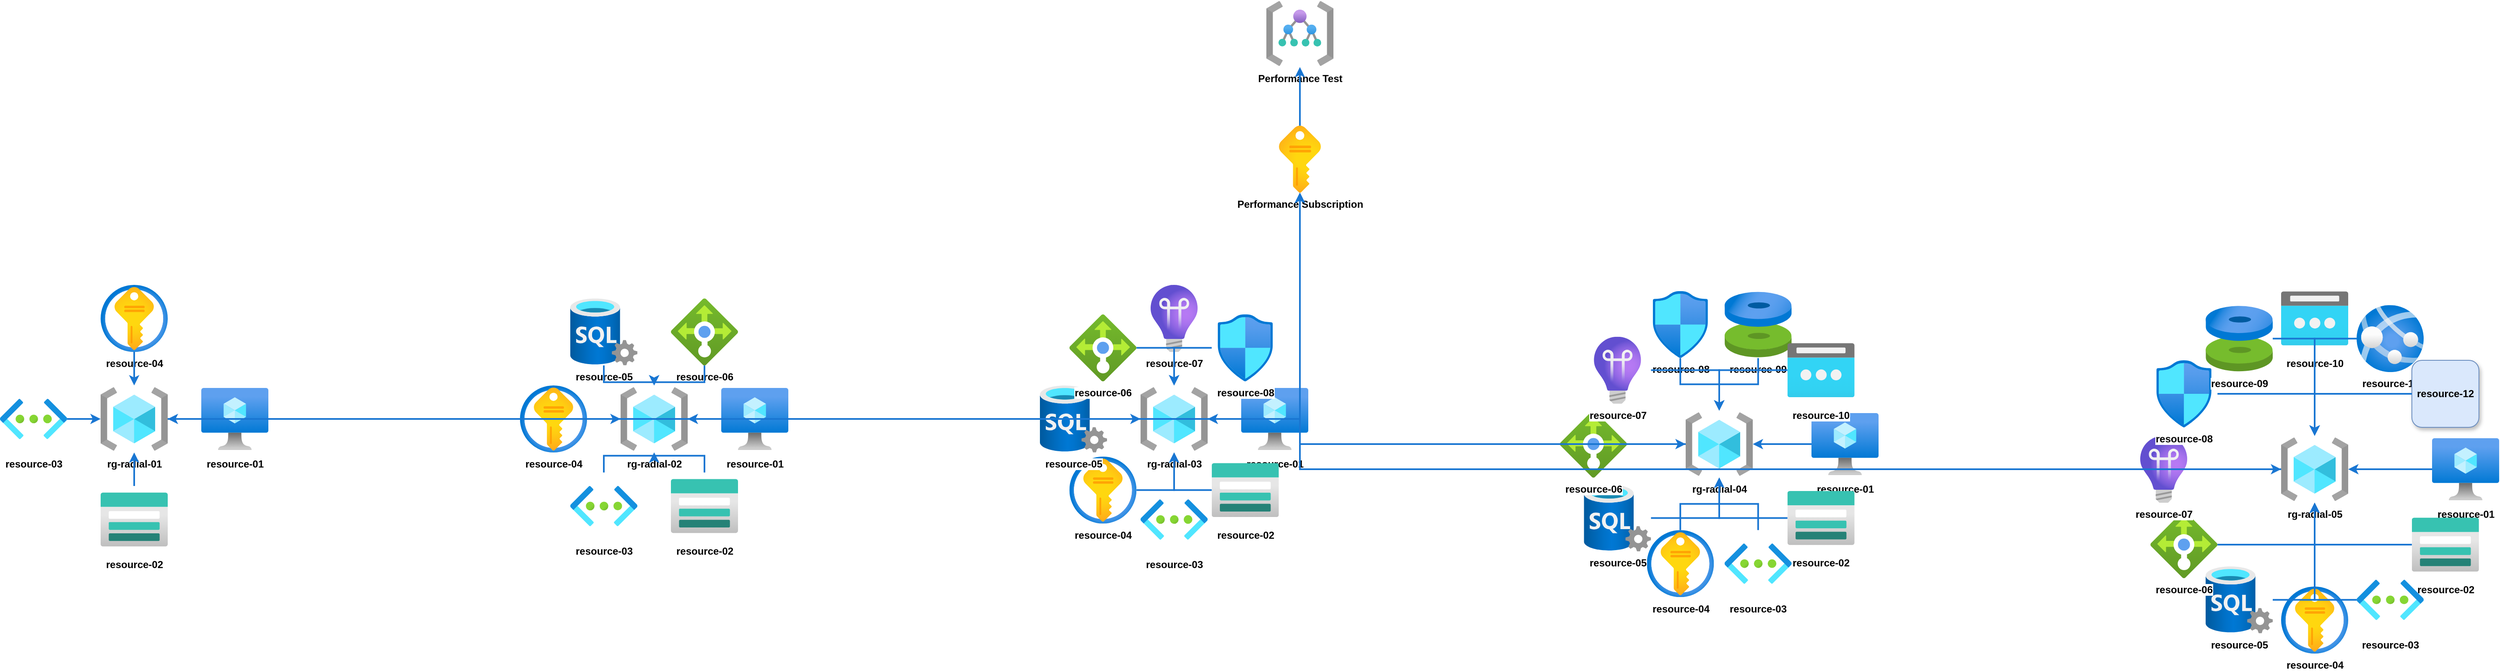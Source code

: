 <?xml version="1.0" ?>
<mxfile>
  <diagram id="main-diagram" name="Azure Infrastructure">
    <mxGraphModel dx="2500" dy="2000" grid="1" gridSize="10" guides="1" tooltips="1" connect="1" arrows="1" fold="1" page="1" pageScale="1" pageWidth="4681" pageHeight="3300">
      <root>
        <mxCell id="0"/>
        <mxCell id="1" parent="0"/>
        <mxCell id="node-0" style="image;aspect=fixed;html=1;points=[];align=center;fontSize=12;image=img/lib/azure2/general/Management_Groups.svg" parent="1" vertex="1">
          <mxGeometry x="1670" y="100" width="80" height="80" as="geometry"/>
          <object label="&lt;b&gt;Performance Test&lt;/b&gt;" as="value" type="Microsoft.Management/managementGroups"/>
        </mxCell>
        <mxCell id="node-1" style="image;aspect=fixed;html=1;points=[];align=center;fontSize=12;image=img/lib/azure2/general/Subscriptions.svg" parent="1" vertex="1">
          <mxGeometry x="1670" y="250" width="80" height="80" as="geometry"/>
          <object label="&lt;b&gt;Performance Subscription&lt;/b&gt;" as="value" type="Microsoft.Resources/subscriptions"/>
        </mxCell>
        <mxCell id="node-2" style="image;aspect=fixed;html=1;points=[];align=center;fontSize=12;image=img/lib/azure2/general/Resource_Groups.svg" parent="1" vertex="1">
          <mxGeometry x="280" y="560" width="80" height="80" as="geometry"/>
          <object label="&lt;b&gt;rg-radial-01&lt;/b&gt;" as="value" type="Microsoft.Resources/subscriptions/resourceGroups"/>
        </mxCell>
        <mxCell id="node-3" style="image;aspect=fixed;html=1;points=[];align=center;fontSize=12;image=img/lib/azure2/compute/Virtual_Machine.svg" parent="1" vertex="1">
          <mxGeometry x="400.0" y="560.0" width="80" height="80" as="geometry"/>
          <object label="&lt;b&gt;resource-01&lt;/b&gt;" as="value" type="Microsoft.Compute/virtualMachines"/>
        </mxCell>
        <mxCell id="node-4" style="image;aspect=fixed;html=1;points=[];align=center;fontSize=12;image=img/lib/azure2/storage/Storage_Accounts.svg" parent="1" vertex="1">
          <mxGeometry x="280.0" y="680.0" width="80" height="80" as="geometry"/>
          <object label="&lt;b&gt;resource-02&lt;/b&gt;" as="value" type="Microsoft.Storage/storageAccounts"/>
        </mxCell>
        <mxCell id="node-5" style="image;aspect=fixed;html=1;points=[];align=center;fontSize=12;image=img/lib/azure2/networking/Virtual_Networks.svg" parent="1" vertex="1">
          <mxGeometry x="160.0" y="560.0" width="80" height="80" as="geometry"/>
          <object label="&lt;b&gt;resource-03&lt;/b&gt;" as="value" type="Microsoft.Network/virtualNetworks"/>
        </mxCell>
        <mxCell id="node-6" style="image;aspect=fixed;html=1;points=[];align=center;fontSize=12;image=img/lib/azure2/security/Key_Vaults.svg" parent="1" vertex="1">
          <mxGeometry x="280.0" y="440.0" width="80" height="80" as="geometry"/>
          <object label="&lt;b&gt;resource-04&lt;/b&gt;" as="value" type="Microsoft.KeyVault/vaults"/>
        </mxCell>
        <mxCell id="node-7" style="image;aspect=fixed;html=1;points=[];align=center;fontSize=12;image=img/lib/azure2/general/Resource_Groups.svg" parent="1" vertex="1">
          <mxGeometry x="900" y="560" width="80" height="80" as="geometry"/>
          <object label="&lt;b&gt;rg-radial-02&lt;/b&gt;" as="value" type="Microsoft.Resources/subscriptions/resourceGroups"/>
        </mxCell>
        <mxCell id="node-8" style="image;aspect=fixed;html=1;points=[];align=center;fontSize=12;image=img/lib/azure2/compute/Virtual_Machine.svg" parent="1" vertex="1">
          <mxGeometry x="1020.0" y="560.0" width="80" height="80" as="geometry"/>
          <object label="&lt;b&gt;resource-01&lt;/b&gt;" as="value" type="Microsoft.Compute/virtualMachines"/>
        </mxCell>
        <mxCell id="node-9" style="image;aspect=fixed;html=1;points=[];align=center;fontSize=12;image=img/lib/azure2/storage/Storage_Accounts.svg" parent="1" vertex="1">
          <mxGeometry x="960.0" y="663.923" width="80" height="80" as="geometry"/>
          <object label="&lt;b&gt;resource-02&lt;/b&gt;" as="value" type="Microsoft.Storage/storageAccounts"/>
        </mxCell>
        <mxCell id="node-10" style="image;aspect=fixed;html=1;points=[];align=center;fontSize=12;image=img/lib/azure2/networking/Virtual_Networks.svg" parent="1" vertex="1">
          <mxGeometry x="840.0" y="663.923" width="80" height="80" as="geometry"/>
          <object label="&lt;b&gt;resource-03&lt;/b&gt;" as="value" type="Microsoft.Network/virtualNetworks"/>
        </mxCell>
        <mxCell id="node-11" style="image;aspect=fixed;html=1;points=[];align=center;fontSize=12;image=img/lib/azure2/security/Key_Vaults.svg" parent="1" vertex="1">
          <mxGeometry x="780.0" y="560.0" width="80" height="80" as="geometry"/>
          <object label="&lt;b&gt;resource-04&lt;/b&gt;" as="value" type="Microsoft.KeyVault/vaults"/>
        </mxCell>
        <mxCell id="node-12" style="image;aspect=fixed;html=1;points=[];align=center;fontSize=12;image=img/lib/azure2/databases/SQL_Server.svg" parent="1" vertex="1">
          <mxGeometry x="840.0" y="456.077" width="80" height="80" as="geometry"/>
          <object label="&lt;b&gt;resource-05&lt;/b&gt;" as="value" type="Microsoft.Sql/servers"/>
        </mxCell>
        <mxCell id="node-13" style="image;aspect=fixed;html=1;points=[];align=center;fontSize=12;image=img/lib/azure2/networking/Load_Balancers.svg" parent="1" vertex="1">
          <mxGeometry x="960.0" y="456.077" width="80" height="80" as="geometry"/>
          <object label="&lt;b&gt;resource-06&lt;/b&gt;" as="value" type="Microsoft.Network/loadBalancers"/>
        </mxCell>
        <mxCell id="node-14" style="image;aspect=fixed;html=1;points=[];align=center;fontSize=12;image=img/lib/azure2/general/Resource_Groups.svg" parent="1" vertex="1">
          <mxGeometry x="1520" y="560" width="80" height="80" as="geometry"/>
          <object label="&lt;b&gt;rg-radial-03&lt;/b&gt;" as="value" type="Microsoft.Resources/subscriptions/resourceGroups"/>
        </mxCell>
        <mxCell id="node-15" style="image;aspect=fixed;html=1;points=[];align=center;fontSize=12;image=img/lib/azure2/compute/Virtual_Machine.svg" parent="1" vertex="1">
          <mxGeometry x="1640.0" y="560.0" width="80" height="80" as="geometry"/>
          <object label="&lt;b&gt;resource-01&lt;/b&gt;" as="value" type="Microsoft.Compute/virtualMachines"/>
        </mxCell>
        <mxCell id="node-16" style="image;aspect=fixed;html=1;points=[];align=center;fontSize=12;image=img/lib/azure2/storage/Storage_Accounts.svg" parent="1" vertex="1">
          <mxGeometry x="1604.853" y="644.853" width="80" height="80" as="geometry"/>
          <object label="&lt;b&gt;resource-02&lt;/b&gt;" as="value" type="Microsoft.Storage/storageAccounts"/>
        </mxCell>
        <mxCell id="node-17" style="image;aspect=fixed;html=1;points=[];align=center;fontSize=12;image=img/lib/azure2/networking/Virtual_Networks.svg" parent="1" vertex="1">
          <mxGeometry x="1520.0" y="680.0" width="80" height="80" as="geometry"/>
          <object label="&lt;b&gt;resource-03&lt;/b&gt;" as="value" type="Microsoft.Network/virtualNetworks"/>
        </mxCell>
        <mxCell id="node-18" style="image;aspect=fixed;html=1;points=[];align=center;fontSize=12;image=img/lib/azure2/security/Key_Vaults.svg" parent="1" vertex="1">
          <mxGeometry x="1435.147" y="644.853" width="80" height="80" as="geometry"/>
          <object label="&lt;b&gt;resource-04&lt;/b&gt;" as="value" type="Microsoft.KeyVault/vaults"/>
        </mxCell>
        <mxCell id="node-19" style="image;aspect=fixed;html=1;points=[];align=center;fontSize=12;image=img/lib/azure2/databases/SQL_Server.svg" parent="1" vertex="1">
          <mxGeometry x="1400.0" y="560.0" width="80" height="80" as="geometry"/>
          <object label="&lt;b&gt;resource-05&lt;/b&gt;" as="value" type="Microsoft.Sql/servers"/>
        </mxCell>
        <mxCell id="node-20" style="image;aspect=fixed;html=1;points=[];align=center;fontSize=12;image=img/lib/azure2/networking/Load_Balancers.svg" parent="1" vertex="1">
          <mxGeometry x="1435.147" y="475.147" width="80" height="80" as="geometry"/>
          <object label="&lt;b&gt;resource-06&lt;/b&gt;" as="value" type="Microsoft.Network/loadBalancers"/>
        </mxCell>
        <mxCell id="node-21" style="image;aspect=fixed;html=1;points=[];align=center;fontSize=12;image=img/lib/azure2/management_governance/Application_Insights.svg" parent="1" vertex="1">
          <mxGeometry x="1520.0" y="440.0" width="80" height="80" as="geometry"/>
          <object label="&lt;b&gt;resource-07&lt;/b&gt;" as="value" type="Microsoft.Insights/components"/>
        </mxCell>
        <mxCell id="node-22" style="image;aspect=fixed;html=1;points=[];align=center;fontSize=12;image=img/lib/azure2/networking/Network_Security_Groups.svg" parent="1" vertex="1">
          <mxGeometry x="1604.853" y="475.147" width="80" height="80" as="geometry"/>
          <object label="&lt;b&gt;resource-08&lt;/b&gt;" as="value" type="Microsoft.Network/networkSecurityGroups"/>
        </mxCell>
        <mxCell id="node-23" style="image;aspect=fixed;html=1;points=[];align=center;fontSize=12;image=img/lib/azure2/general/Resource_Groups.svg" parent="1" vertex="1">
          <mxGeometry x="2170" y="590" width="80" height="80" as="geometry"/>
          <object label="&lt;b&gt;rg-radial-04&lt;/b&gt;" as="value" type="Microsoft.Resources/subscriptions/resourceGroups"/>
        </mxCell>
        <mxCell id="node-24" style="image;aspect=fixed;html=1;points=[];align=center;fontSize=12;image=img/lib/azure2/compute/Virtual_Machine.svg" parent="1" vertex="1">
          <mxGeometry x="2320.0" y="590.0" width="80" height="80" as="geometry"/>
          <object label="&lt;b&gt;resource-01&lt;/b&gt;" as="value" type="Microsoft.Compute/virtualMachines"/>
        </mxCell>
        <mxCell id="node-25" style="image;aspect=fixed;html=1;points=[];align=center;fontSize=12;image=img/lib/azure2/storage/Storage_Accounts.svg" parent="1" vertex="1">
          <mxGeometry x="2291.353" y="678.168" width="80" height="80" as="geometry"/>
          <object label="&lt;b&gt;resource-02&lt;/b&gt;" as="value" type="Microsoft.Storage/storageAccounts"/>
        </mxCell>
        <mxCell id="node-26" style="image;aspect=fixed;html=1;points=[];align=center;fontSize=12;image=img/lib/azure2/networking/Virtual_Networks.svg" parent="1" vertex="1">
          <mxGeometry x="2216.353" y="732.658" width="80" height="80" as="geometry"/>
          <object label="&lt;b&gt;resource-03&lt;/b&gt;" as="value" type="Microsoft.Network/virtualNetworks"/>
        </mxCell>
        <mxCell id="node-27" style="image;aspect=fixed;html=1;points=[];align=center;fontSize=12;image=img/lib/azure2/security/Key_Vaults.svg" parent="1" vertex="1">
          <mxGeometry x="2123.647" y="732.658" width="80" height="80" as="geometry"/>
          <object label="&lt;b&gt;resource-04&lt;/b&gt;" as="value" type="Microsoft.KeyVault/vaults"/>
        </mxCell>
        <mxCell id="node-28" style="image;aspect=fixed;html=1;points=[];align=center;fontSize=12;image=img/lib/azure2/databases/SQL_Server.svg" parent="1" vertex="1">
          <mxGeometry x="2048.647" y="678.168" width="80" height="80" as="geometry"/>
          <object label="&lt;b&gt;resource-05&lt;/b&gt;" as="value" type="Microsoft.Sql/servers"/>
        </mxCell>
        <mxCell id="node-29" style="image;aspect=fixed;html=1;points=[];align=center;fontSize=12;image=img/lib/azure2/networking/Load_Balancers.svg" parent="1" vertex="1">
          <mxGeometry x="2020.0" y="590.0" width="80" height="80" as="geometry"/>
          <object label="&lt;b&gt;resource-06&lt;/b&gt;" as="value" type="Microsoft.Network/loadBalancers"/>
        </mxCell>
        <mxCell id="node-30" style="image;aspect=fixed;html=1;points=[];align=center;fontSize=12;image=img/lib/azure2/management_governance/Application_Insights.svg" parent="1" vertex="1">
          <mxGeometry x="2048.647" y="501.832" width="80" height="80" as="geometry"/>
          <object label="&lt;b&gt;resource-07&lt;/b&gt;" as="value" type="Microsoft.Insights/components"/>
        </mxCell>
        <mxCell id="node-31" style="image;aspect=fixed;html=1;points=[];align=center;fontSize=12;image=img/lib/azure2/networking/Network_Security_Groups.svg" parent="1" vertex="1">
          <mxGeometry x="2123.647" y="447.342" width="80" height="80" as="geometry"/>
          <object label="&lt;b&gt;resource-08&lt;/b&gt;" as="value" type="Microsoft.Network/networkSecurityGroups"/>
        </mxCell>
        <mxCell id="node-32" style="image;aspect=fixed;html=1;points=[];align=center;fontSize=12;image=img/lib/azure2/compute/Disks.svg" parent="1" vertex="1">
          <mxGeometry x="2216.353" y="447.342" width="80" height="80" as="geometry"/>
          <object label="&lt;b&gt;resource-09&lt;/b&gt;" as="value" type="Microsoft.Compute/disks"/>
        </mxCell>
        <mxCell id="node-33" style="image;aspect=fixed;html=1;points=[];align=center;fontSize=12;image=img/lib/azure2/networking/Public_IP_Addresses.svg" parent="1" vertex="1">
          <mxGeometry x="2291.353" y="501.832" width="80" height="80" as="geometry"/>
          <object label="&lt;b&gt;resource-10&lt;/b&gt;" as="value" type="Microsoft.Network/publicIPAddresses"/>
        </mxCell>
        <mxCell id="node-34" style="image;aspect=fixed;html=1;points=[];align=center;fontSize=12;image=img/lib/azure2/general/Resource_Groups.svg" parent="1" vertex="1">
          <mxGeometry x="2880" y="620" width="80" height="80" as="geometry"/>
          <object label="&lt;b&gt;rg-radial-05&lt;/b&gt;" as="value" type="Microsoft.Resources/subscriptions/resourceGroups"/>
        </mxCell>
        <mxCell id="node-35" style="image;aspect=fixed;html=1;points=[];align=center;fontSize=12;image=img/lib/azure2/compute/Virtual_Machine.svg" parent="1" vertex="1">
          <mxGeometry x="3060.0" y="620.0" width="80" height="80" as="geometry"/>
          <object label="&lt;b&gt;resource-01&lt;/b&gt;" as="value" type="Microsoft.Compute/virtualMachines"/>
        </mxCell>
        <mxCell id="node-36" style="image;aspect=fixed;html=1;points=[];align=center;fontSize=12;image=img/lib/azure2/storage/Storage_Accounts.svg" parent="1" vertex="1">
          <mxGeometry x="3035.885" y="710.0" width="80" height="80" as="geometry"/>
          <object label="&lt;b&gt;resource-02&lt;/b&gt;" as="value" type="Microsoft.Storage/storageAccounts"/>
        </mxCell>
        <mxCell id="node-37" style="image;aspect=fixed;html=1;points=[];align=center;fontSize=12;image=img/lib/azure2/networking/Virtual_Networks.svg" parent="1" vertex="1">
          <mxGeometry x="2970.0" y="775.885" width="80" height="80" as="geometry"/>
          <object label="&lt;b&gt;resource-03&lt;/b&gt;" as="value" type="Microsoft.Network/virtualNetworks"/>
        </mxCell>
        <mxCell id="node-38" style="image;aspect=fixed;html=1;points=[];align=center;fontSize=12;image=img/lib/azure2/security/Key_Vaults.svg" parent="1" vertex="1">
          <mxGeometry x="2880.0" y="800.0" width="80" height="80" as="geometry"/>
          <object label="&lt;b&gt;resource-04&lt;/b&gt;" as="value" type="Microsoft.KeyVault/vaults"/>
        </mxCell>
        <mxCell id="node-39" style="image;aspect=fixed;html=1;points=[];align=center;fontSize=12;image=img/lib/azure2/databases/SQL_Server.svg" parent="1" vertex="1">
          <mxGeometry x="2790.0" y="775.885" width="80" height="80" as="geometry"/>
          <object label="&lt;b&gt;resource-05&lt;/b&gt;" as="value" type="Microsoft.Sql/servers"/>
        </mxCell>
        <mxCell id="node-40" style="image;aspect=fixed;html=1;points=[];align=center;fontSize=12;image=img/lib/azure2/networking/Load_Balancers.svg" parent="1" vertex="1">
          <mxGeometry x="2724.115" y="710.0" width="80" height="80" as="geometry"/>
          <object label="&lt;b&gt;resource-06&lt;/b&gt;" as="value" type="Microsoft.Network/loadBalancers"/>
        </mxCell>
        <mxCell id="node-41" style="image;aspect=fixed;html=1;points=[];align=center;fontSize=12;image=img/lib/azure2/management_governance/Application_Insights.svg" parent="1" vertex="1">
          <mxGeometry x="2700.0" y="620.0" width="80" height="80" as="geometry"/>
          <object label="&lt;b&gt;resource-07&lt;/b&gt;" as="value" type="Microsoft.Insights/components"/>
        </mxCell>
        <mxCell id="node-42" style="image;aspect=fixed;html=1;points=[];align=center;fontSize=12;image=img/lib/azure2/networking/Network_Security_Groups.svg" parent="1" vertex="1">
          <mxGeometry x="2724.115" y="530.0" width="80" height="80" as="geometry"/>
          <object label="&lt;b&gt;resource-08&lt;/b&gt;" as="value" type="Microsoft.Network/networkSecurityGroups"/>
        </mxCell>
        <mxCell id="node-43" style="image;aspect=fixed;html=1;points=[];align=center;fontSize=12;image=img/lib/azure2/compute/Disks.svg" parent="1" vertex="1">
          <mxGeometry x="2790.0" y="464.115" width="80" height="80" as="geometry"/>
          <object label="&lt;b&gt;resource-09&lt;/b&gt;" as="value" type="Microsoft.Compute/disks"/>
        </mxCell>
        <mxCell id="node-44" style="image;aspect=fixed;html=1;points=[];align=center;fontSize=12;image=img/lib/azure2/networking/Public_IP_Addresses.svg" parent="1" vertex="1">
          <mxGeometry x="2880.0" y="440.0" width="80" height="80" as="geometry"/>
          <object label="&lt;b&gt;resource-10&lt;/b&gt;" as="value" type="Microsoft.Network/publicIPAddresses"/>
        </mxCell>
        <mxCell id="node-45" style="image;aspect=fixed;html=1;points=[];align=center;fontSize=12;image=img/lib/azure2/compute/App_Services.svg" parent="1" vertex="1">
          <mxGeometry x="2970.0" y="464.115" width="80" height="80" as="geometry"/>
          <object label="&lt;b&gt;resource-11&lt;/b&gt;" as="value" type="Microsoft.Web/sites"/>
        </mxCell>
        <mxCell id="node-46" style="rounded=1;whiteSpace=wrap;html=1;shadow=1;fillColor=#dae8fc;strokeColor=#6c8ebf;" parent="1" vertex="1">
          <mxGeometry x="3035.885" y="530.0" width="80" height="80" as="geometry"/>
          <object label="&lt;b&gt;resource-12&lt;/b&gt;" as="value" type="Microsoft.DocumentDB/databaseAccounts"/>
        </mxCell>
        <mxCell id="edge-0" style="edgeStyle=orthogonalEdgeStyle;rounded=0;orthogonalLoop=1;jettySize=auto;html=1;endArrow=classic;strokeColor=#1976d2;strokeWidth=2;" parent="1" source="node-1" target="node-0" edge="1">
          <mxGeometry relative="1" as="geometry"/>
        </mxCell>
        <mxCell id="edge-1" style="edgeStyle=orthogonalEdgeStyle;rounded=0;orthogonalLoop=1;jettySize=auto;html=1;endArrow=classic;strokeColor=#1976d2;strokeWidth=2;" parent="1" source="node-2" target="node-1" edge="1">
          <mxGeometry relative="1" as="geometry"/>
        </mxCell>
        <mxCell id="edge-2" style="edgeStyle=orthogonalEdgeStyle;rounded=0;orthogonalLoop=1;jettySize=auto;html=1;endArrow=classic;strokeColor=#1976d2;strokeWidth=2;" parent="1" source="node-3" target="node-2" edge="1">
          <mxGeometry relative="1" as="geometry"/>
        </mxCell>
        <mxCell id="edge-3" style="edgeStyle=orthogonalEdgeStyle;rounded=0;orthogonalLoop=1;jettySize=auto;html=1;endArrow=classic;strokeColor=#1976d2;strokeWidth=2;" parent="1" source="node-4" target="node-2" edge="1">
          <mxGeometry relative="1" as="geometry"/>
        </mxCell>
        <mxCell id="edge-4" style="edgeStyle=orthogonalEdgeStyle;rounded=0;orthogonalLoop=1;jettySize=auto;html=1;endArrow=classic;strokeColor=#1976d2;strokeWidth=2;" parent="1" source="node-5" target="node-2" edge="1">
          <mxGeometry relative="1" as="geometry"/>
        </mxCell>
        <mxCell id="edge-5" style="edgeStyle=orthogonalEdgeStyle;rounded=0;orthogonalLoop=1;jettySize=auto;html=1;endArrow=classic;strokeColor=#1976d2;strokeWidth=2;" parent="1" source="node-6" target="node-2" edge="1">
          <mxGeometry relative="1" as="geometry"/>
        </mxCell>
        <mxCell id="edge-6" style="edgeStyle=orthogonalEdgeStyle;rounded=0;orthogonalLoop=1;jettySize=auto;html=1;endArrow=classic;strokeColor=#1976d2;strokeWidth=2;" parent="1" source="node-7" target="node-1" edge="1">
          <mxGeometry relative="1" as="geometry"/>
        </mxCell>
        <mxCell id="edge-7" style="edgeStyle=orthogonalEdgeStyle;rounded=0;orthogonalLoop=1;jettySize=auto;html=1;endArrow=classic;strokeColor=#1976d2;strokeWidth=2;" parent="1" source="node-8" target="node-7" edge="1">
          <mxGeometry relative="1" as="geometry"/>
        </mxCell>
        <mxCell id="edge-8" style="edgeStyle=orthogonalEdgeStyle;rounded=0;orthogonalLoop=1;jettySize=auto;html=1;endArrow=classic;strokeColor=#1976d2;strokeWidth=2;" parent="1" source="node-9" target="node-7" edge="1">
          <mxGeometry relative="1" as="geometry"/>
        </mxCell>
        <mxCell id="edge-9" style="edgeStyle=orthogonalEdgeStyle;rounded=0;orthogonalLoop=1;jettySize=auto;html=1;endArrow=classic;strokeColor=#1976d2;strokeWidth=2;" parent="1" source="node-10" target="node-7" edge="1">
          <mxGeometry relative="1" as="geometry"/>
        </mxCell>
        <mxCell id="edge-10" style="edgeStyle=orthogonalEdgeStyle;rounded=0;orthogonalLoop=1;jettySize=auto;html=1;endArrow=classic;strokeColor=#1976d2;strokeWidth=2;" parent="1" source="node-11" target="node-7" edge="1">
          <mxGeometry relative="1" as="geometry"/>
        </mxCell>
        <mxCell id="edge-11" style="edgeStyle=orthogonalEdgeStyle;rounded=0;orthogonalLoop=1;jettySize=auto;html=1;endArrow=classic;strokeColor=#1976d2;strokeWidth=2;" parent="1" source="node-12" target="node-7" edge="1">
          <mxGeometry relative="1" as="geometry"/>
        </mxCell>
        <mxCell id="edge-12" style="edgeStyle=orthogonalEdgeStyle;rounded=0;orthogonalLoop=1;jettySize=auto;html=1;endArrow=classic;strokeColor=#1976d2;strokeWidth=2;" parent="1" source="node-13" target="node-7" edge="1">
          <mxGeometry relative="1" as="geometry"/>
        </mxCell>
        <mxCell id="edge-13" style="edgeStyle=orthogonalEdgeStyle;rounded=0;orthogonalLoop=1;jettySize=auto;html=1;endArrow=classic;strokeColor=#1976d2;strokeWidth=2;" parent="1" source="node-14" target="node-1" edge="1">
          <mxGeometry relative="1" as="geometry"/>
        </mxCell>
        <mxCell id="edge-14" style="edgeStyle=orthogonalEdgeStyle;rounded=0;orthogonalLoop=1;jettySize=auto;html=1;endArrow=classic;strokeColor=#1976d2;strokeWidth=2;" parent="1" source="node-15" target="node-14" edge="1">
          <mxGeometry relative="1" as="geometry"/>
        </mxCell>
        <mxCell id="edge-15" style="edgeStyle=orthogonalEdgeStyle;rounded=0;orthogonalLoop=1;jettySize=auto;html=1;endArrow=classic;strokeColor=#1976d2;strokeWidth=2;" parent="1" source="node-16" target="node-14" edge="1">
          <mxGeometry relative="1" as="geometry"/>
        </mxCell>
        <mxCell id="edge-16" style="edgeStyle=orthogonalEdgeStyle;rounded=0;orthogonalLoop=1;jettySize=auto;html=1;endArrow=classic;strokeColor=#1976d2;strokeWidth=2;" parent="1" source="node-17" target="node-14" edge="1">
          <mxGeometry relative="1" as="geometry"/>
        </mxCell>
        <mxCell id="edge-17" style="edgeStyle=orthogonalEdgeStyle;rounded=0;orthogonalLoop=1;jettySize=auto;html=1;endArrow=classic;strokeColor=#1976d2;strokeWidth=2;" parent="1" source="node-18" target="node-14" edge="1">
          <mxGeometry relative="1" as="geometry"/>
        </mxCell>
        <mxCell id="edge-18" style="edgeStyle=orthogonalEdgeStyle;rounded=0;orthogonalLoop=1;jettySize=auto;html=1;endArrow=classic;strokeColor=#1976d2;strokeWidth=2;" parent="1" source="node-19" target="node-14" edge="1">
          <mxGeometry relative="1" as="geometry"/>
        </mxCell>
        <mxCell id="edge-19" style="edgeStyle=orthogonalEdgeStyle;rounded=0;orthogonalLoop=1;jettySize=auto;html=1;endArrow=classic;strokeColor=#1976d2;strokeWidth=2;" parent="1" source="node-20" target="node-14" edge="1">
          <mxGeometry relative="1" as="geometry"/>
        </mxCell>
        <mxCell id="edge-20" style="edgeStyle=orthogonalEdgeStyle;rounded=0;orthogonalLoop=1;jettySize=auto;html=1;endArrow=classic;strokeColor=#1976d2;strokeWidth=2;" parent="1" source="node-21" target="node-14" edge="1">
          <mxGeometry relative="1" as="geometry"/>
        </mxCell>
        <mxCell id="edge-21" style="edgeStyle=orthogonalEdgeStyle;rounded=0;orthogonalLoop=1;jettySize=auto;html=1;endArrow=classic;strokeColor=#1976d2;strokeWidth=2;" parent="1" source="node-22" target="node-14" edge="1">
          <mxGeometry relative="1" as="geometry"/>
        </mxCell>
        <mxCell id="edge-22" style="edgeStyle=orthogonalEdgeStyle;rounded=0;orthogonalLoop=1;jettySize=auto;html=1;endArrow=classic;strokeColor=#1976d2;strokeWidth=2;" parent="1" source="node-23" target="node-1" edge="1">
          <mxGeometry relative="1" as="geometry"/>
        </mxCell>
        <mxCell id="edge-23" style="edgeStyle=orthogonalEdgeStyle;rounded=0;orthogonalLoop=1;jettySize=auto;html=1;endArrow=classic;strokeColor=#1976d2;strokeWidth=2;" parent="1" source="node-24" target="node-23" edge="1">
          <mxGeometry relative="1" as="geometry"/>
        </mxCell>
        <mxCell id="edge-24" style="edgeStyle=orthogonalEdgeStyle;rounded=0;orthogonalLoop=1;jettySize=auto;html=1;endArrow=classic;strokeColor=#1976d2;strokeWidth=2;" parent="1" source="node-25" target="node-23" edge="1">
          <mxGeometry relative="1" as="geometry"/>
        </mxCell>
        <mxCell id="edge-25" style="edgeStyle=orthogonalEdgeStyle;rounded=0;orthogonalLoop=1;jettySize=auto;html=1;endArrow=classic;strokeColor=#1976d2;strokeWidth=2;" parent="1" source="node-26" target="node-23" edge="1">
          <mxGeometry relative="1" as="geometry"/>
        </mxCell>
        <mxCell id="edge-26" style="edgeStyle=orthogonalEdgeStyle;rounded=0;orthogonalLoop=1;jettySize=auto;html=1;endArrow=classic;strokeColor=#1976d2;strokeWidth=2;" parent="1" source="node-27" target="node-23" edge="1">
          <mxGeometry relative="1" as="geometry"/>
        </mxCell>
        <mxCell id="edge-27" style="edgeStyle=orthogonalEdgeStyle;rounded=0;orthogonalLoop=1;jettySize=auto;html=1;endArrow=classic;strokeColor=#1976d2;strokeWidth=2;" parent="1" source="node-28" target="node-23" edge="1">
          <mxGeometry relative="1" as="geometry"/>
        </mxCell>
        <mxCell id="edge-28" style="edgeStyle=orthogonalEdgeStyle;rounded=0;orthogonalLoop=1;jettySize=auto;html=1;endArrow=classic;strokeColor=#1976d2;strokeWidth=2;" parent="1" source="node-29" target="node-23" edge="1">
          <mxGeometry relative="1" as="geometry"/>
        </mxCell>
        <mxCell id="edge-29" style="edgeStyle=orthogonalEdgeStyle;rounded=0;orthogonalLoop=1;jettySize=auto;html=1;endArrow=classic;strokeColor=#1976d2;strokeWidth=2;" parent="1" source="node-30" target="node-23" edge="1">
          <mxGeometry relative="1" as="geometry"/>
        </mxCell>
        <mxCell id="edge-30" style="edgeStyle=orthogonalEdgeStyle;rounded=0;orthogonalLoop=1;jettySize=auto;html=1;endArrow=classic;strokeColor=#1976d2;strokeWidth=2;" parent="1" source="node-31" target="node-23" edge="1">
          <mxGeometry relative="1" as="geometry"/>
        </mxCell>
        <mxCell id="edge-31" style="edgeStyle=orthogonalEdgeStyle;rounded=0;orthogonalLoop=1;jettySize=auto;html=1;endArrow=classic;strokeColor=#1976d2;strokeWidth=2;" parent="1" source="node-32" target="node-23" edge="1">
          <mxGeometry relative="1" as="geometry"/>
        </mxCell>
        <mxCell id="edge-32" style="edgeStyle=orthogonalEdgeStyle;rounded=0;orthogonalLoop=1;jettySize=auto;html=1;endArrow=classic;strokeColor=#1976d2;strokeWidth=2;" parent="1" source="node-33" target="node-23" edge="1">
          <mxGeometry relative="1" as="geometry"/>
        </mxCell>
        <mxCell id="edge-33" style="edgeStyle=orthogonalEdgeStyle;rounded=0;orthogonalLoop=1;jettySize=auto;html=1;endArrow=classic;strokeColor=#1976d2;strokeWidth=2;" parent="1" source="node-34" target="node-1" edge="1">
          <mxGeometry relative="1" as="geometry"/>
        </mxCell>
        <mxCell id="edge-34" style="edgeStyle=orthogonalEdgeStyle;rounded=0;orthogonalLoop=1;jettySize=auto;html=1;endArrow=classic;strokeColor=#1976d2;strokeWidth=2;" parent="1" source="node-35" target="node-34" edge="1">
          <mxGeometry relative="1" as="geometry"/>
        </mxCell>
        <mxCell id="edge-35" style="edgeStyle=orthogonalEdgeStyle;rounded=0;orthogonalLoop=1;jettySize=auto;html=1;endArrow=classic;strokeColor=#1976d2;strokeWidth=2;" parent="1" source="node-36" target="node-34" edge="1">
          <mxGeometry relative="1" as="geometry"/>
        </mxCell>
        <mxCell id="edge-36" style="edgeStyle=orthogonalEdgeStyle;rounded=0;orthogonalLoop=1;jettySize=auto;html=1;endArrow=classic;strokeColor=#1976d2;strokeWidth=2;" parent="1" source="node-37" target="node-34" edge="1">
          <mxGeometry relative="1" as="geometry"/>
        </mxCell>
        <mxCell id="edge-37" style="edgeStyle=orthogonalEdgeStyle;rounded=0;orthogonalLoop=1;jettySize=auto;html=1;endArrow=classic;strokeColor=#1976d2;strokeWidth=2;" parent="1" source="node-38" target="node-34" edge="1">
          <mxGeometry relative="1" as="geometry"/>
        </mxCell>
        <mxCell id="edge-38" style="edgeStyle=orthogonalEdgeStyle;rounded=0;orthogonalLoop=1;jettySize=auto;html=1;endArrow=classic;strokeColor=#1976d2;strokeWidth=2;" parent="1" source="node-39" target="node-34" edge="1">
          <mxGeometry relative="1" as="geometry"/>
        </mxCell>
        <mxCell id="edge-39" style="edgeStyle=orthogonalEdgeStyle;rounded=0;orthogonalLoop=1;jettySize=auto;html=1;endArrow=classic;strokeColor=#1976d2;strokeWidth=2;" parent="1" source="node-40" target="node-34" edge="1">
          <mxGeometry relative="1" as="geometry"/>
        </mxCell>
        <mxCell id="edge-40" style="edgeStyle=orthogonalEdgeStyle;rounded=0;orthogonalLoop=1;jettySize=auto;html=1;endArrow=classic;strokeColor=#1976d2;strokeWidth=2;" parent="1" source="node-41" target="node-34" edge="1">
          <mxGeometry relative="1" as="geometry"/>
        </mxCell>
        <mxCell id="edge-41" style="edgeStyle=orthogonalEdgeStyle;rounded=0;orthogonalLoop=1;jettySize=auto;html=1;endArrow=classic;strokeColor=#1976d2;strokeWidth=2;" parent="1" source="node-42" target="node-34" edge="1">
          <mxGeometry relative="1" as="geometry"/>
        </mxCell>
        <mxCell id="edge-42" style="edgeStyle=orthogonalEdgeStyle;rounded=0;orthogonalLoop=1;jettySize=auto;html=1;endArrow=classic;strokeColor=#1976d2;strokeWidth=2;" parent="1" source="node-43" target="node-34" edge="1">
          <mxGeometry relative="1" as="geometry"/>
        </mxCell>
        <mxCell id="edge-43" style="edgeStyle=orthogonalEdgeStyle;rounded=0;orthogonalLoop=1;jettySize=auto;html=1;endArrow=classic;strokeColor=#1976d2;strokeWidth=2;" parent="1" source="node-44" target="node-34" edge="1">
          <mxGeometry relative="1" as="geometry"/>
        </mxCell>
        <mxCell id="edge-44" style="edgeStyle=orthogonalEdgeStyle;rounded=0;orthogonalLoop=1;jettySize=auto;html=1;endArrow=classic;strokeColor=#1976d2;strokeWidth=2;" parent="1" source="node-45" target="node-34" edge="1">
          <mxGeometry relative="1" as="geometry"/>
        </mxCell>
        <mxCell id="edge-45" style="edgeStyle=orthogonalEdgeStyle;rounded=0;orthogonalLoop=1;jettySize=auto;html=1;endArrow=classic;strokeColor=#1976d2;strokeWidth=2;" parent="1" source="node-46" target="node-34" edge="1">
          <mxGeometry relative="1" as="geometry"/>
        </mxCell>
      </root>
    </mxGraphModel>
  </diagram>
</mxfile>
